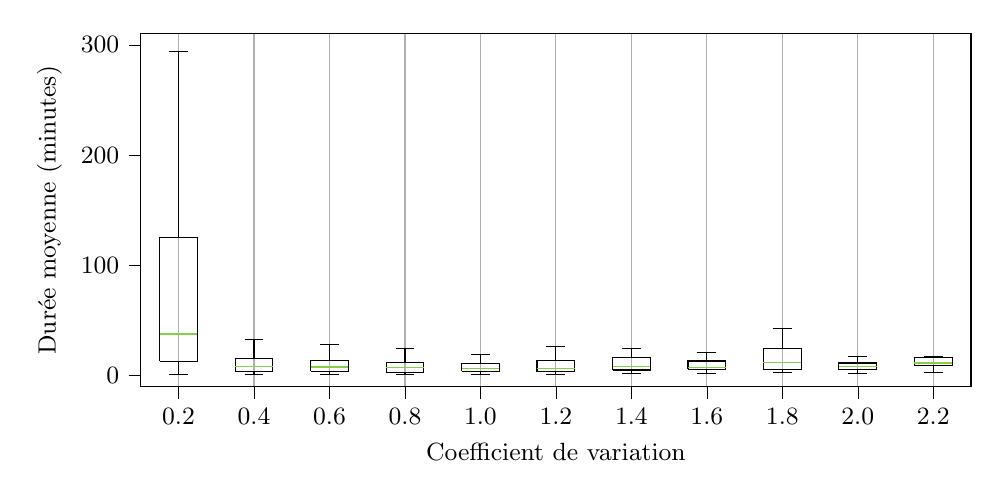 % This file was created by tikzplotlib v0.9.1.
\begin{tikzpicture}

\definecolor{color0}{rgb}{0.525,0.8,0.302}

\begin{axis}[
height=0.5\linewidth,
label style={font=\small},
legend style={nodes={scale=0.8}},
tick align=outside,
tick label style={font=\small},
tick pos=left,
width=\linewidth,
x grid style={white!69.02!black},
xlabel={Coefficient de variation},
xmajorgrids,
xmin=0.5, xmax=11.5,
xtick style={color=black},
xtick={1,2,3,4,5,6,7,8,9,10,11},
xticklabels={0.2, 0.4, 0.6, 0.8, 1.0, 1.2, 1.4, 1.6, 1.8, 2.0, 2.2},
y grid style={white!69.02!black},
ylabel={Durée moyenne (minutes)},
ymin=-10, ymax=310,
ytick style={color=black}
]
\addplot [black]
table {%
0.75 13
1.25 13
1.25 125.5
0.75 125.5
0.75 13
};
\addplot [black]
table {%
1 13
1 1
};
\addplot [black]
table {%
1 125.5
1 294.25
};
\addplot [black]
table {%
0.875 1
1.125 1
};
\addplot [black]
table {%
0.875 294.25
1.125 294.25
};
\addplot [black]
table {%
1.75 4
2.25 4
2.25 15.814
1.75 15.814
1.75 4
};
\addplot [black]
table {%
2 4
2 1
};
\addplot [black]
table {%
2 15.814
2 33.154
};
\addplot [black]
table {%
1.875 1
2.125 1
};
\addplot [black]
table {%
1.875 33.154
2.125 33.154
};
\addplot [black]
table {%
2.75 4
3.25 4
3.25 14
2.75 14
2.75 4
};
\addplot [black]
table {%
3 4
3 1
};
\addplot [black]
table {%
3 14
3 28.667
};
\addplot [black]
table {%
2.875 1
3.125 1
};
\addplot [black]
table {%
2.875 28.667
3.125 28.667
};
\addplot [black]
table {%
3.75 3.181
4.25 3.181
4.25 12
3.75 12
3.75 3.181
};
\addplot [black]
table {%
4 3.181
4 1
};
\addplot [black]
table {%
4 12
4 24.889
};
\addplot [black]
table {%
3.875 1
4.125 1
};
\addplot [black]
table {%
3.875 24.889
4.125 24.889
};
\addplot [black]
table {%
4.75 4.107
5.25 4.107
5.25 11
4.75 11
4.75 4.107
};
\addplot [black]
table {%
5 4.107
5 1
};
\addplot [black]
table {%
5 11
5 19
};
\addplot [black]
table {%
4.875 1
5.125 1
};
\addplot [black]
table {%
4.875 19
5.125 19
};
\addplot [black]
table {%
5.75 3.75
6.25 3.75
6.25 13.75
5.75 13.75
5.75 3.75
};
\addplot [black]
table {%
6 3.75
6 1
};
\addplot [black]
table {%
6 13.75
6 26.25
};
\addplot [black]
table {%
5.875 1
6.125 1
};
\addplot [black]
table {%
5.875 26.25
6.125 26.25
};
\addplot [black]
table {%
6.75 5.179
7.25 5.179
7.25 16.45
6.75 16.45
6.75 5.179
};
\addplot [black]
table {%
7 5.179
7 1.667
};
\addplot [black]
table {%
7 16.45
7 25
};
\addplot [black]
table {%
6.875 1.667
7.125 1.667
};
\addplot [black]
table {%
6.875 25
7.125 25
};
\addplot [black]
table {%
7.75 5.75
8.25 5.75
8.25 13.35
7.75 13.35
7.75 5.75
};
\addplot [black]
table {%
8 5.75
8 2.2
};
\addplot [black]
table {%
8 13.35
8 21.167
};
\addplot [black]
table {%
7.875 2.2
8.125 2.2
};
\addplot [black]
table {%
7.875 21.167
8.125 21.167
};
\addplot [black]
table {%
8.75 5.25
9.25 5.25
9.25 24.875
8.75 24.875
8.75 5.25
};
\addplot [black]
table {%
9 5.25
9 2.8
};
\addplot [black]
table {%
9 24.875
9 43
};
\addplot [black]
table {%
8.875 2.8
9.125 2.8
};
\addplot [black]
table {%
8.875 43
9.125 43
};
\addplot [black]
table {%
9.75 5.375
10.25 5.375
10.25 11.5
9.75 11.5
9.75 5.375
};
\addplot [black]
table {%
10 5.375
10 2
};
\addplot [black]
table {%
10 11.5
10 17.25
};
\addplot [black]
table {%
9.875 2
10.125 2
};
\addplot [black]
table {%
9.875 17.25
10.125 17.25
};
\addplot [black]
table {%
10.75 9.3
11.25 9.3
11.25 16.917
10.75 16.917
10.75 9.3
};
\addplot [black]
table {%
11 9.3
11 3
};
\addplot [black]
table {%
11 16.917
11 17.333
};
\addplot [black]
table {%
10.875 3
11.125 3
};
\addplot [black]
table {%
10.875 17.333
11.125 17.333
};
\addplot [color0]
table {%
0.75 37.833
1.25 37.833
};
\addplot [color0]
table {%
1.75 8.236
2.25 8.236
};
\addplot [color0]
table {%
2.75 7.889
3.25 7.889
};
\addplot [color0]
table {%
3.75 7.571
4.25 7.571
};
\addplot [color0]
table {%
4.75 6.917
5.25 6.917
};
\addplot [color0]
table {%
5.75 6.575
6.25 6.575
};
\addplot [color0]
table {%
6.75 8.5
7.25 8.5
};
\addplot [color0]
table {%
7.75 7.5
8.25 7.5
};
\addplot [color0]
table {%
8.75 11.661
9.25 11.661
};
\addplot [color0]
table {%
9.75 8.167
10.25 8.167
};
\addplot [color0]
table {%
10.75 11.5
11.25 11.5
};
\end{axis}

\end{tikzpicture}
